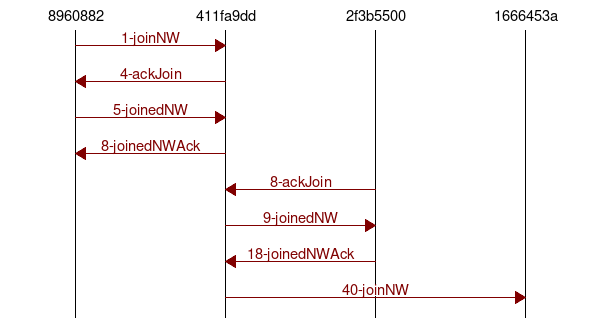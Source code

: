 msc { 
8960882,411fa9dd,2f3b5500,1666453a;

8960882=>411fa9dd [label="1-joinNW", textcolor="maroon", linecolor="maroon"];
411fa9dd=>8960882 [label="4-ackJoin", textcolor="maroon", linecolor="maroon"];
8960882=>411fa9dd [label="5-joinedNW", textcolor="maroon", linecolor="maroon"];
411fa9dd=>8960882 [label="8-joinedNWAck", textcolor="maroon", linecolor="maroon"];
2f3b5500=>411fa9dd [label="8-ackJoin", textcolor="maroon", linecolor="maroon"];
411fa9dd=>2f3b5500 [label="9-joinedNW", textcolor="maroon", linecolor="maroon"];
2f3b5500=>411fa9dd [label="18-joinedNWAck", textcolor="maroon", linecolor="maroon"];
411fa9dd=>1666453a [label="40-joinNW", textcolor="maroon", linecolor="maroon"];
}
